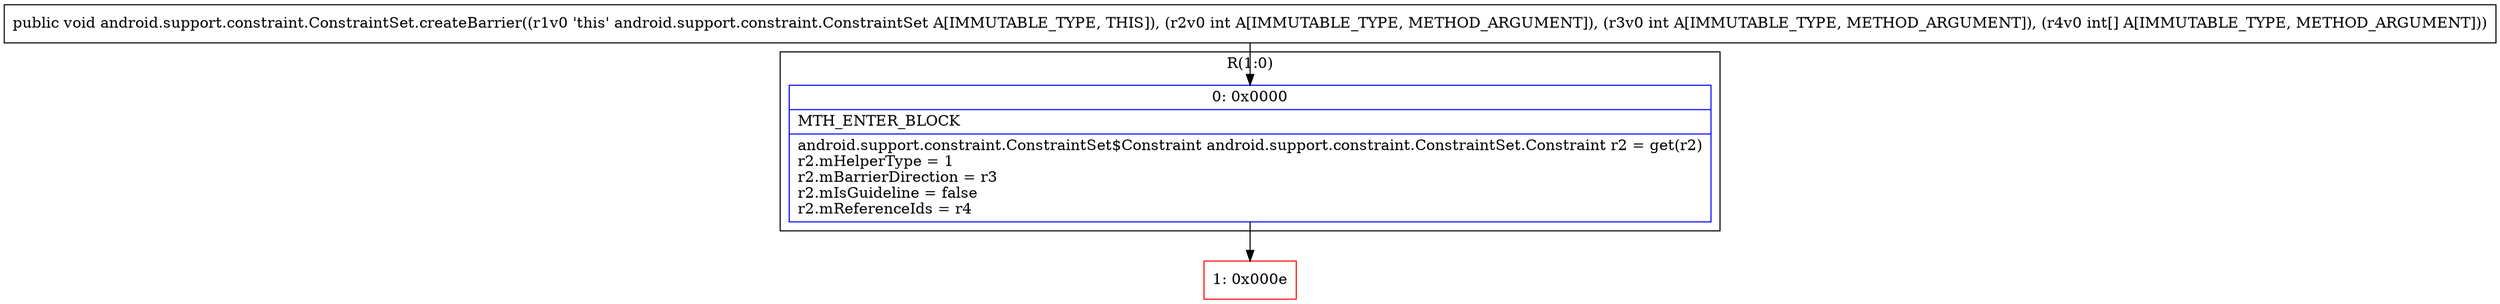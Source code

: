 digraph "CFG forandroid.support.constraint.ConstraintSet.createBarrier(II[I)V" {
subgraph cluster_Region_550553984 {
label = "R(1:0)";
node [shape=record,color=blue];
Node_0 [shape=record,label="{0\:\ 0x0000|MTH_ENTER_BLOCK\l|android.support.constraint.ConstraintSet$Constraint android.support.constraint.ConstraintSet.Constraint r2 = get(r2)\lr2.mHelperType = 1\lr2.mBarrierDirection = r3\lr2.mIsGuideline = false\lr2.mReferenceIds = r4\l}"];
}
Node_1 [shape=record,color=red,label="{1\:\ 0x000e}"];
MethodNode[shape=record,label="{public void android.support.constraint.ConstraintSet.createBarrier((r1v0 'this' android.support.constraint.ConstraintSet A[IMMUTABLE_TYPE, THIS]), (r2v0 int A[IMMUTABLE_TYPE, METHOD_ARGUMENT]), (r3v0 int A[IMMUTABLE_TYPE, METHOD_ARGUMENT]), (r4v0 int[] A[IMMUTABLE_TYPE, METHOD_ARGUMENT])) }"];
MethodNode -> Node_0;
Node_0 -> Node_1;
}

